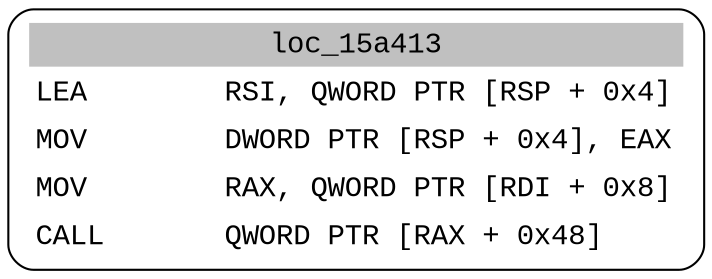 digraph asm_graph {
1941 [
shape="Mrecord" fontname="Courier New"label =<<table border="0" cellborder="0" cellpadding="3"><tr><td align="center" colspan="2" bgcolor="grey">loc_15a413</td></tr><tr><td align="left">LEA        RSI, QWORD PTR [RSP + 0x4]</td></tr><tr><td align="left">MOV        DWORD PTR [RSP + 0x4], EAX</td></tr><tr><td align="left">MOV        RAX, QWORD PTR [RDI + 0x8]</td></tr><tr><td align="left">CALL       QWORD PTR [RAX + 0x48]</td></tr></table>> ];
}